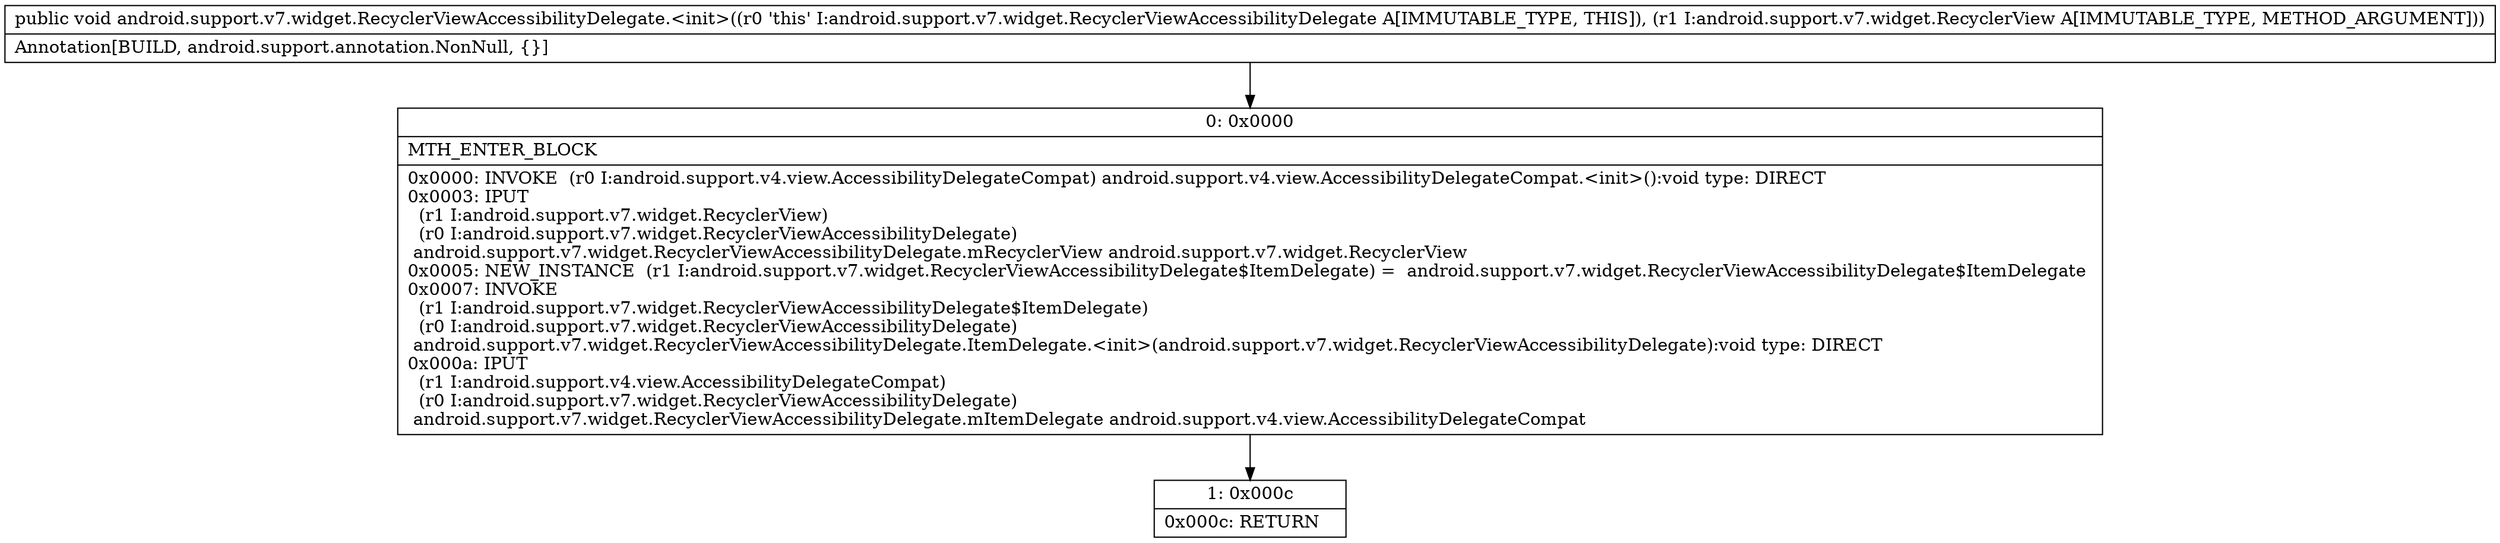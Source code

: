digraph "CFG forandroid.support.v7.widget.RecyclerViewAccessibilityDelegate.\<init\>(Landroid\/support\/v7\/widget\/RecyclerView;)V" {
Node_0 [shape=record,label="{0\:\ 0x0000|MTH_ENTER_BLOCK\l|0x0000: INVOKE  (r0 I:android.support.v4.view.AccessibilityDelegateCompat) android.support.v4.view.AccessibilityDelegateCompat.\<init\>():void type: DIRECT \l0x0003: IPUT  \l  (r1 I:android.support.v7.widget.RecyclerView)\l  (r0 I:android.support.v7.widget.RecyclerViewAccessibilityDelegate)\l android.support.v7.widget.RecyclerViewAccessibilityDelegate.mRecyclerView android.support.v7.widget.RecyclerView \l0x0005: NEW_INSTANCE  (r1 I:android.support.v7.widget.RecyclerViewAccessibilityDelegate$ItemDelegate) =  android.support.v7.widget.RecyclerViewAccessibilityDelegate$ItemDelegate \l0x0007: INVOKE  \l  (r1 I:android.support.v7.widget.RecyclerViewAccessibilityDelegate$ItemDelegate)\l  (r0 I:android.support.v7.widget.RecyclerViewAccessibilityDelegate)\l android.support.v7.widget.RecyclerViewAccessibilityDelegate.ItemDelegate.\<init\>(android.support.v7.widget.RecyclerViewAccessibilityDelegate):void type: DIRECT \l0x000a: IPUT  \l  (r1 I:android.support.v4.view.AccessibilityDelegateCompat)\l  (r0 I:android.support.v7.widget.RecyclerViewAccessibilityDelegate)\l android.support.v7.widget.RecyclerViewAccessibilityDelegate.mItemDelegate android.support.v4.view.AccessibilityDelegateCompat \l}"];
Node_1 [shape=record,label="{1\:\ 0x000c|0x000c: RETURN   \l}"];
MethodNode[shape=record,label="{public void android.support.v7.widget.RecyclerViewAccessibilityDelegate.\<init\>((r0 'this' I:android.support.v7.widget.RecyclerViewAccessibilityDelegate A[IMMUTABLE_TYPE, THIS]), (r1 I:android.support.v7.widget.RecyclerView A[IMMUTABLE_TYPE, METHOD_ARGUMENT]))  | Annotation[BUILD, android.support.annotation.NonNull, \{\}]\l}"];
MethodNode -> Node_0;
Node_0 -> Node_1;
}

